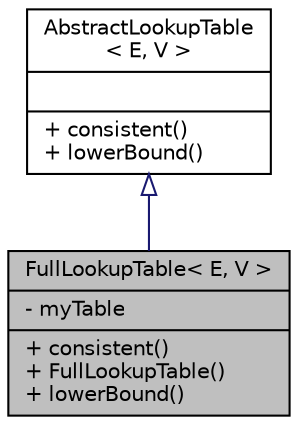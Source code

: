 digraph "FullLookupTable&lt; E, V &gt;"
{
  edge [fontname="Helvetica",fontsize="10",labelfontname="Helvetica",labelfontsize="10"];
  node [fontname="Helvetica",fontsize="10",shape=record];
  Node0 [label="{FullLookupTable\< E, V \>\n|- myTable\l|+ consistent()\l+ FullLookupTable()\l+ lowerBound()\l}",height=0.2,width=0.4,color="black", fillcolor="grey75", style="filled", fontcolor="black"];
  Node1 -> Node0 [dir="back",color="midnightblue",fontsize="10",style="solid",arrowtail="onormal",fontname="Helvetica"];
  Node1 [label="{AbstractLookupTable\l\< E, V \>\n||+ consistent()\l+ lowerBound()\l}",height=0.2,width=0.4,color="black", fillcolor="white", style="filled",URL="$de/d64/class_abstract_lookup_table.html"];
}
